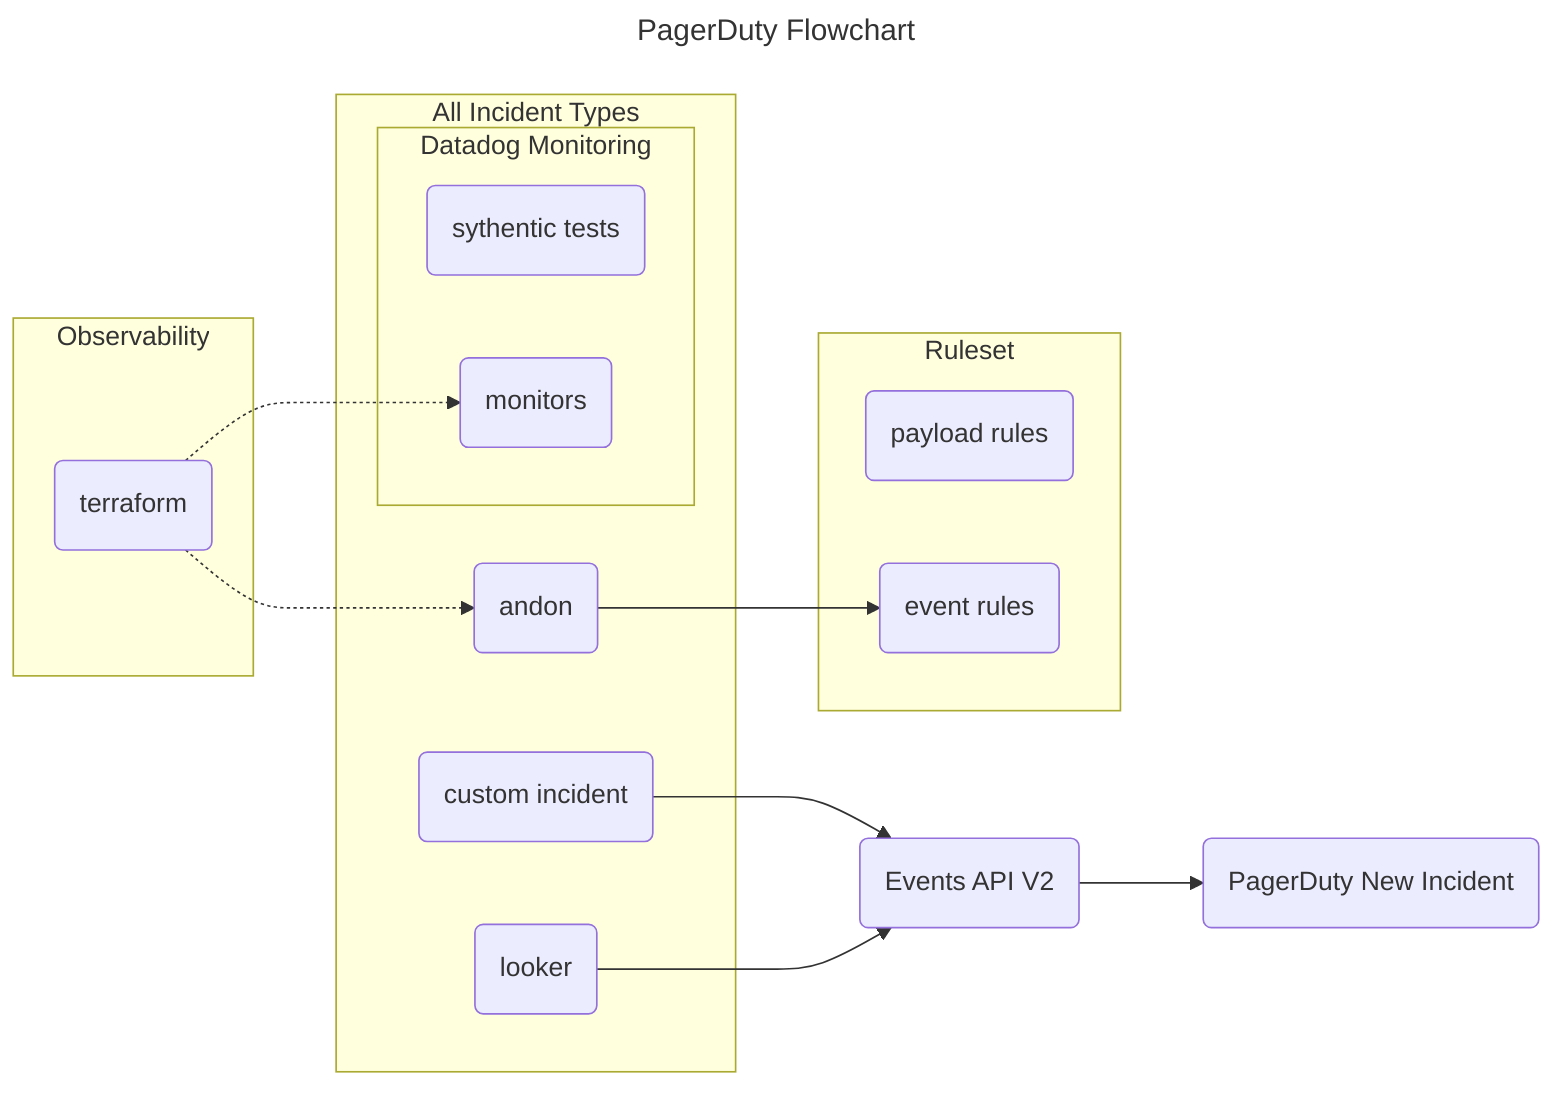 ---
title: PagerDuty Flowchart
---
flowchart LR

subgraph Observability
    A(terraform)
end

subgraph All Incident Types
    subgraph Datadog Monitoring
        B(sythentic tests)
        A(terraform)-.->C(monitors)
    end
    D(andon)
    A(terraform)-.->D(andon)
    E(custom incident)
    F(looker)
end

E(custom incident)-->G(Events API V2)
F(looker)-->G(Events API 2)

G(Events API V2)-->H(PagerDuty New Incident)

subgraph Ruleset
    I(payload rules)
    D(andon)-->J(event rules)
end

%% style A fill:#f9f,stroke:#333,stroke-width:4px
%% style Observability font-weight:bold